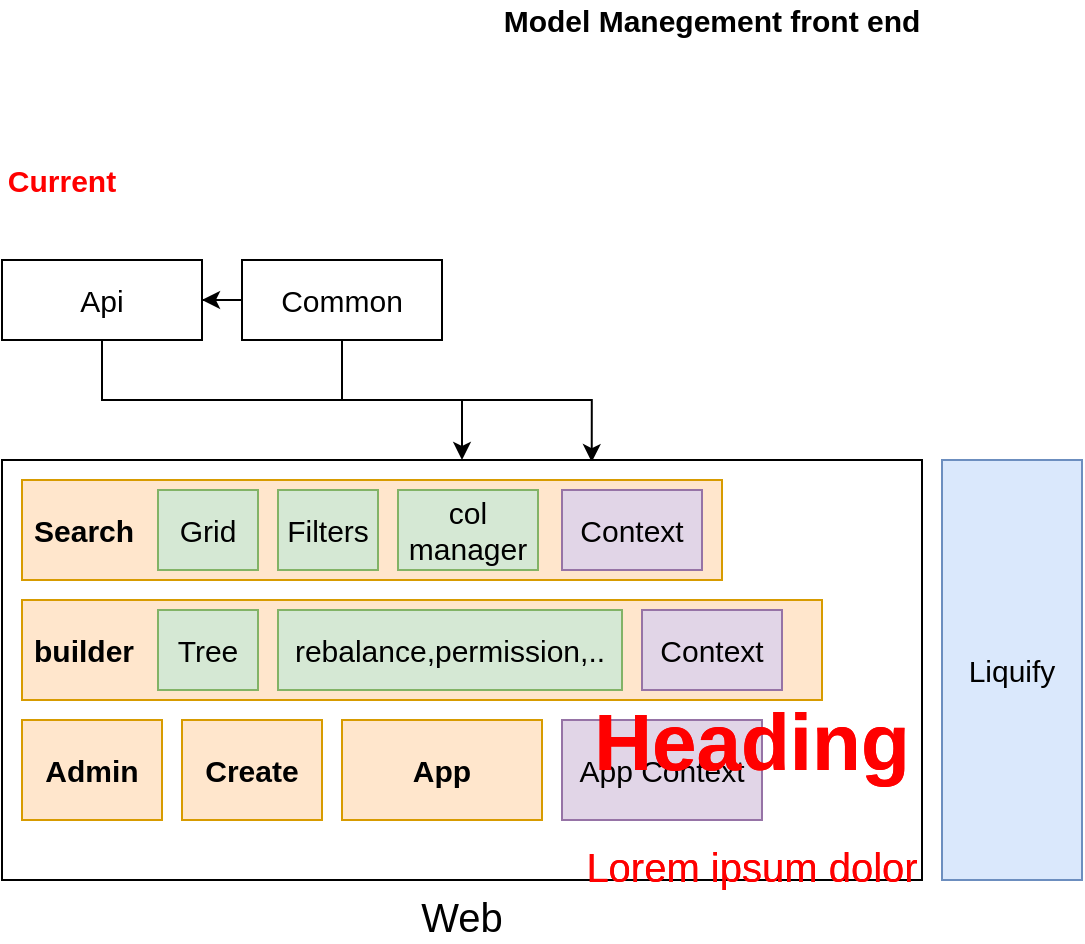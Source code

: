 <mxfile version="13.10.2" type="github">
  <diagram id="I4OeQGyICHFJKAzLYiSq" name="Page-1">
    <mxGraphModel dx="1673" dy="896" grid="1" gridSize="10" guides="1" tooltips="1" connect="1" arrows="1" fold="1" page="1" pageScale="1" pageWidth="827" pageHeight="1169" math="0" shadow="0">
      <root>
        <mxCell id="0" />
        <mxCell id="1" parent="0" />
        <mxCell id="ThTMRLt4GayNaDXG0wz7-2" value="Model Manegement front end" style="text;html=1;strokeColor=none;fillColor=none;align=center;verticalAlign=middle;whiteSpace=wrap;rounded=0;fontStyle=1;fontSize=15;" vertex="1" parent="1">
          <mxGeometry x="260" y="10" width="230" height="20" as="geometry" />
        </mxCell>
        <mxCell id="ThTMRLt4GayNaDXG0wz7-3" value="Current" style="text;html=1;strokeColor=none;fillColor=none;align=center;verticalAlign=middle;whiteSpace=wrap;rounded=0;fontSize=15;fontColor=#FF0000;fontStyle=1" vertex="1" parent="1">
          <mxGeometry x="30" y="90" width="40" height="20" as="geometry" />
        </mxCell>
        <mxCell id="ThTMRLt4GayNaDXG0wz7-16" style="edgeStyle=orthogonalEdgeStyle;rounded=0;orthogonalLoop=1;jettySize=auto;html=1;entryX=0.5;entryY=0;entryDx=0;entryDy=0;startArrow=none;startFill=0;fontSize=15;fontColor=#FF0000;" edge="1" parent="1" source="ThTMRLt4GayNaDXG0wz7-6" target="ThTMRLt4GayNaDXG0wz7-9">
          <mxGeometry relative="1" as="geometry" />
        </mxCell>
        <mxCell id="ThTMRLt4GayNaDXG0wz7-6" value="&lt;font color=&quot;#000000&quot;&gt;Api&lt;/font&gt;" style="rounded=0;whiteSpace=wrap;html=1;fontSize=15;fontColor=#FF0000;" vertex="1" parent="1">
          <mxGeometry x="20" y="140" width="100" height="40" as="geometry" />
        </mxCell>
        <mxCell id="ThTMRLt4GayNaDXG0wz7-13" style="edgeStyle=orthogonalEdgeStyle;rounded=0;orthogonalLoop=1;jettySize=auto;html=1;entryX=1;entryY=0.5;entryDx=0;entryDy=0;fontSize=15;fontColor=#FF0000;" edge="1" parent="1" source="ThTMRLt4GayNaDXG0wz7-8" target="ThTMRLt4GayNaDXG0wz7-6">
          <mxGeometry relative="1" as="geometry" />
        </mxCell>
        <mxCell id="ThTMRLt4GayNaDXG0wz7-14" style="edgeStyle=orthogonalEdgeStyle;rounded=0;orthogonalLoop=1;jettySize=auto;html=1;entryX=0.641;entryY=0.005;entryDx=0;entryDy=0;entryPerimeter=0;fontSize=15;fontColor=#FF0000;" edge="1" parent="1" source="ThTMRLt4GayNaDXG0wz7-8" target="ThTMRLt4GayNaDXG0wz7-9">
          <mxGeometry relative="1" as="geometry" />
        </mxCell>
        <mxCell id="ThTMRLt4GayNaDXG0wz7-8" value="&lt;font color=&quot;#000000&quot;&gt;Common&lt;/font&gt;" style="rounded=0;whiteSpace=wrap;html=1;fontSize=15;fontColor=#FF0000;" vertex="1" parent="1">
          <mxGeometry x="140" y="140" width="100" height="40" as="geometry" />
        </mxCell>
        <mxCell id="ThTMRLt4GayNaDXG0wz7-9" value="&lt;font color=&quot;#000000&quot; style=&quot;font-size: 20px;&quot;&gt;Web&lt;/font&gt;" style="rounded=0;whiteSpace=wrap;html=1;fontSize=20;fontColor=#FF0000;labelPosition=center;verticalLabelPosition=bottom;align=center;verticalAlign=top;" vertex="1" parent="1">
          <mxGeometry x="20" y="240" width="460" height="210" as="geometry" />
        </mxCell>
        <mxCell id="ThTMRLt4GayNaDXG0wz7-10" value="Liquify" style="rounded=0;whiteSpace=wrap;html=1;fontSize=15;fillColor=#dae8fc;strokeColor=#6c8ebf;" vertex="1" parent="1">
          <mxGeometry x="490" y="240" width="70" height="210" as="geometry" />
        </mxCell>
        <mxCell id="ThTMRLt4GayNaDXG0wz7-17" value="Search" style="rounded=0;whiteSpace=wrap;html=1;fontSize=15;fillColor=#ffe6cc;strokeColor=#d79b00;align=left;spacingLeft=4;fontStyle=1" vertex="1" parent="1">
          <mxGeometry x="30" y="250" width="350" height="50" as="geometry" />
        </mxCell>
        <mxCell id="ThTMRLt4GayNaDXG0wz7-18" value="Create" style="rounded=0;whiteSpace=wrap;html=1;fontSize=15;fillColor=#ffe6cc;strokeColor=#d79b00;fontStyle=1" vertex="1" parent="1">
          <mxGeometry x="110" y="370" width="70" height="50" as="geometry" />
        </mxCell>
        <mxCell id="ThTMRLt4GayNaDXG0wz7-19" value="Admin" style="rounded=0;whiteSpace=wrap;html=1;fontSize=15;fillColor=#ffe6cc;strokeColor=#d79b00;fontStyle=1" vertex="1" parent="1">
          <mxGeometry x="30" y="370" width="70" height="50" as="geometry" />
        </mxCell>
        <mxCell id="ThTMRLt4GayNaDXG0wz7-24" value="Grid" style="rounded=0;whiteSpace=wrap;html=1;fontSize=15;align=center;fillColor=#d5e8d4;strokeColor=#82b366;" vertex="1" parent="1">
          <mxGeometry x="98" y="255" width="50" height="40" as="geometry" />
        </mxCell>
        <mxCell id="ThTMRLt4GayNaDXG0wz7-25" value="Filters" style="rounded=0;whiteSpace=wrap;html=1;fontSize=15;align=center;fillColor=#d5e8d4;strokeColor=#82b366;" vertex="1" parent="1">
          <mxGeometry x="158" y="255" width="50" height="40" as="geometry" />
        </mxCell>
        <mxCell id="ThTMRLt4GayNaDXG0wz7-27" value="col manager" style="rounded=0;whiteSpace=wrap;html=1;fontSize=15;align=center;fillColor=#d5e8d4;strokeColor=#82b366;" vertex="1" parent="1">
          <mxGeometry x="218" y="255" width="70" height="40" as="geometry" />
        </mxCell>
        <mxCell id="ThTMRLt4GayNaDXG0wz7-28" value="builder" style="rounded=0;whiteSpace=wrap;html=1;fontSize=15;fillColor=#ffe6cc;strokeColor=#d79b00;align=left;spacingLeft=4;fontStyle=1" vertex="1" parent="1">
          <mxGeometry x="30" y="310" width="400" height="50" as="geometry" />
        </mxCell>
        <mxCell id="ThTMRLt4GayNaDXG0wz7-29" value="Tree" style="rounded=0;whiteSpace=wrap;html=1;fontSize=15;align=center;fillColor=#d5e8d4;strokeColor=#82b366;" vertex="1" parent="1">
          <mxGeometry x="98" y="315" width="50" height="40" as="geometry" />
        </mxCell>
        <mxCell id="ThTMRLt4GayNaDXG0wz7-30" value="rebalance,permission,.." style="rounded=0;whiteSpace=wrap;html=1;fontSize=15;align=center;fillColor=#d5e8d4;strokeColor=#82b366;" vertex="1" parent="1">
          <mxGeometry x="158" y="315" width="172" height="40" as="geometry" />
        </mxCell>
        <mxCell id="ThTMRLt4GayNaDXG0wz7-31" value="Context" style="rounded=0;whiteSpace=wrap;html=1;fontSize=15;align=center;fillColor=#e1d5e7;strokeColor=#9673a6;" vertex="1" parent="1">
          <mxGeometry x="300" y="255" width="70" height="40" as="geometry" />
        </mxCell>
        <mxCell id="ThTMRLt4GayNaDXG0wz7-32" value="Context" style="rounded=0;whiteSpace=wrap;html=1;fontSize=15;align=center;fillColor=#e1d5e7;strokeColor=#9673a6;" vertex="1" parent="1">
          <mxGeometry x="340" y="315" width="70" height="40" as="geometry" />
        </mxCell>
        <mxCell id="ThTMRLt4GayNaDXG0wz7-33" value="App" style="rounded=0;whiteSpace=wrap;html=1;fontSize=15;fillColor=#ffe6cc;strokeColor=#d79b00;fontStyle=1" vertex="1" parent="1">
          <mxGeometry x="190" y="370" width="100" height="50" as="geometry" />
        </mxCell>
        <mxCell id="ThTMRLt4GayNaDXG0wz7-34" value="App Context" style="rounded=0;whiteSpace=wrap;html=1;fontSize=15;align=center;fillColor=#e1d5e7;strokeColor=#9673a6;" vertex="1" parent="1">
          <mxGeometry x="300" y="370" width="100" height="50" as="geometry" />
        </mxCell>
        <mxCell id="ThTMRLt4GayNaDXG0wz7-35" value="&lt;h1&gt;Heading&lt;/h1&gt;&lt;p&gt;Lorem ipsum dolor sit amet, consectetur adipisicing elit, sed do eiusmod tempor incididunt ut labore et dolore magna aliqua.&lt;/p&gt;" style="text;html=1;strokeColor=none;fillColor=none;spacing=5;spacingTop=-20;whiteSpace=wrap;overflow=hidden;rounded=0;fontSize=20;fontColor=#FF0000;align=center;" vertex="1" parent="1">
          <mxGeometry x="300" y="340" width="190" height="120" as="geometry" />
        </mxCell>
        <mxCell id="ThTMRLt4GayNaDXG0wz7-36" value="&lt;h1&gt;Heading&lt;/h1&gt;&lt;p&gt;Lorem ipsum dolor sit amet, consectetur adipisicing elit, sed do eiusmod tempor incididunt ut labore et dolore magna aliqua.&lt;/p&gt;" style="text;html=1;strokeColor=none;fillColor=none;spacing=5;spacingTop=-20;whiteSpace=wrap;overflow=hidden;rounded=0;fontSize=20;fontColor=#FF0000;align=center;" vertex="1" parent="1">
          <mxGeometry x="300" y="340" width="190" height="120" as="geometry" />
        </mxCell>
      </root>
    </mxGraphModel>
  </diagram>
</mxfile>

